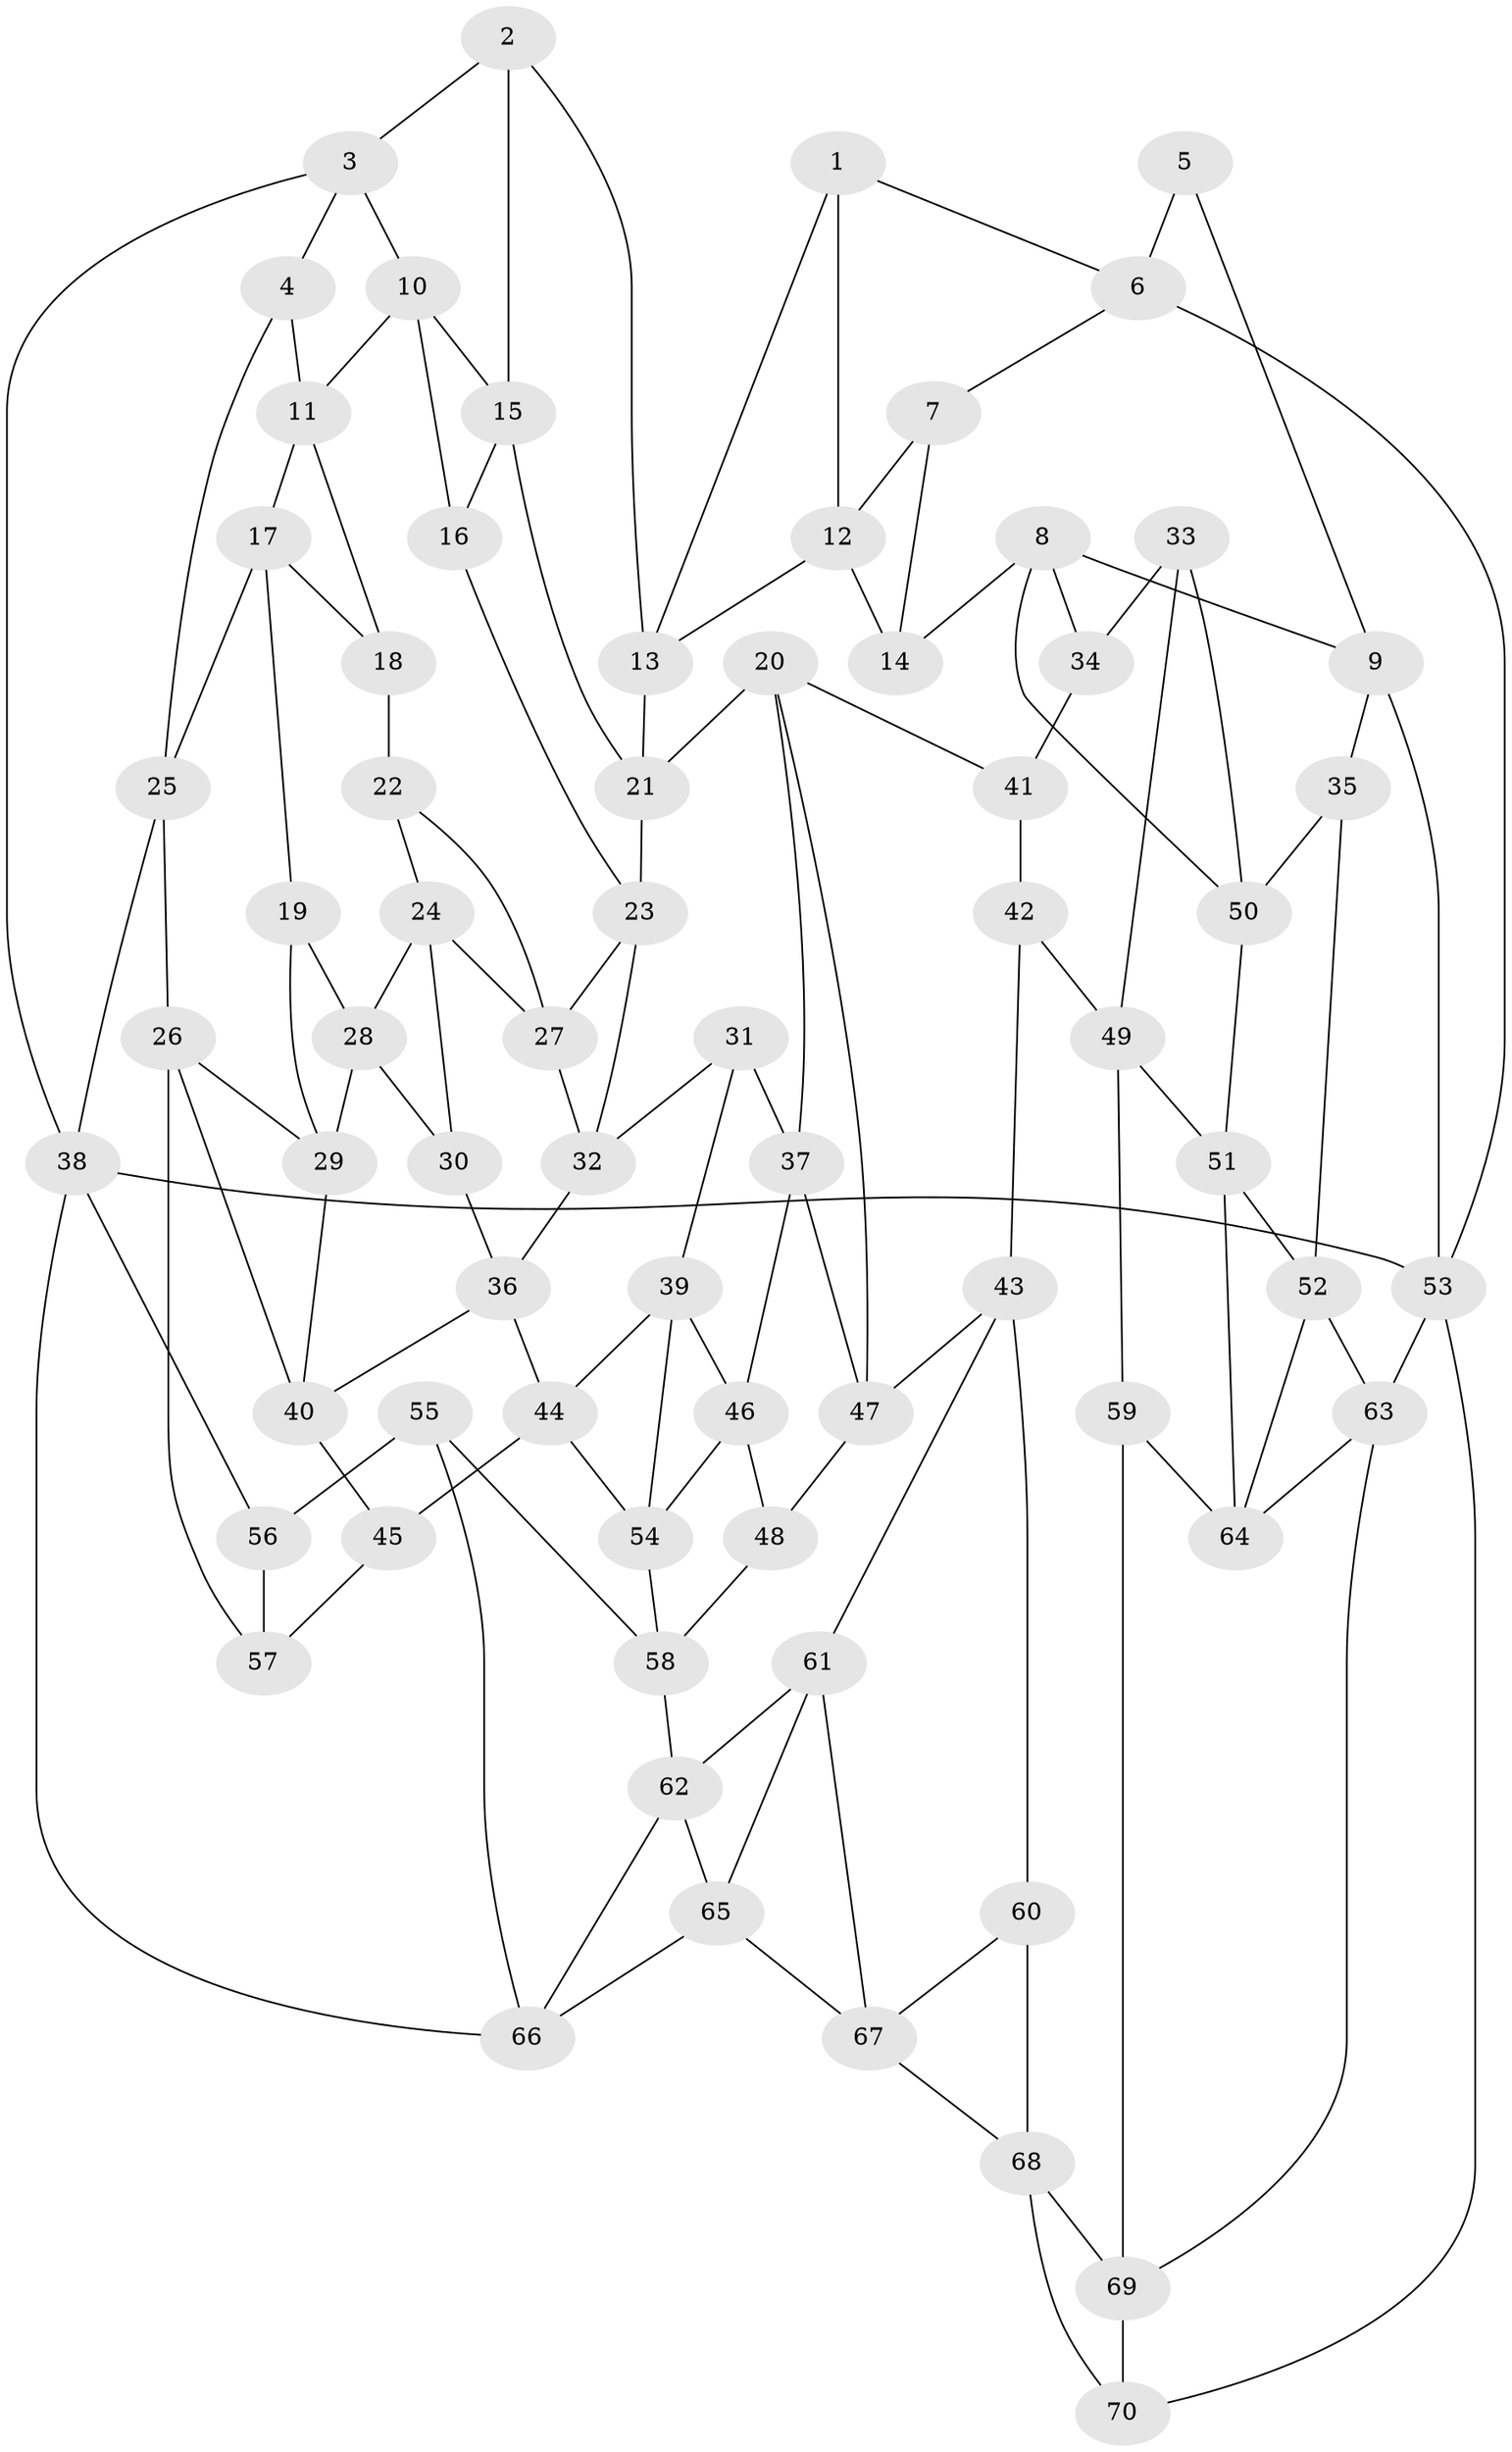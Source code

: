 // original degree distribution, {4: 0.22857142857142856, 5: 0.5214285714285715, 6: 0.22857142857142856, 3: 0.02142857142857143}
// Generated by graph-tools (version 1.1) at 2025/03/03/09/25 03:03:16]
// undirected, 70 vertices, 128 edges
graph export_dot {
graph [start="1"]
  node [color=gray90,style=filled];
  1;
  2;
  3;
  4;
  5;
  6;
  7;
  8;
  9;
  10;
  11;
  12;
  13;
  14;
  15;
  16;
  17;
  18;
  19;
  20;
  21;
  22;
  23;
  24;
  25;
  26;
  27;
  28;
  29;
  30;
  31;
  32;
  33;
  34;
  35;
  36;
  37;
  38;
  39;
  40;
  41;
  42;
  43;
  44;
  45;
  46;
  47;
  48;
  49;
  50;
  51;
  52;
  53;
  54;
  55;
  56;
  57;
  58;
  59;
  60;
  61;
  62;
  63;
  64;
  65;
  66;
  67;
  68;
  69;
  70;
  1 -- 6 [weight=1.0];
  1 -- 12 [weight=1.0];
  1 -- 13 [weight=1.0];
  2 -- 3 [weight=1.0];
  2 -- 13 [weight=1.0];
  2 -- 15 [weight=1.0];
  3 -- 4 [weight=1.0];
  3 -- 10 [weight=1.0];
  3 -- 38 [weight=1.0];
  4 -- 11 [weight=1.0];
  4 -- 25 [weight=1.0];
  5 -- 6 [weight=1.0];
  5 -- 9 [weight=1.0];
  6 -- 7 [weight=1.0];
  6 -- 53 [weight=1.0];
  7 -- 12 [weight=1.0];
  7 -- 14 [weight=1.0];
  8 -- 9 [weight=1.0];
  8 -- 14 [weight=1.0];
  8 -- 34 [weight=1.0];
  8 -- 50 [weight=1.0];
  9 -- 35 [weight=1.0];
  9 -- 53 [weight=1.0];
  10 -- 11 [weight=1.0];
  10 -- 15 [weight=1.0];
  10 -- 16 [weight=1.0];
  11 -- 17 [weight=1.0];
  11 -- 18 [weight=1.0];
  12 -- 13 [weight=1.0];
  12 -- 14 [weight=1.0];
  13 -- 21 [weight=1.0];
  15 -- 16 [weight=1.0];
  15 -- 21 [weight=1.0];
  16 -- 23 [weight=1.0];
  17 -- 18 [weight=1.0];
  17 -- 19 [weight=1.0];
  17 -- 25 [weight=1.0];
  18 -- 22 [weight=2.0];
  19 -- 28 [weight=1.0];
  19 -- 29 [weight=1.0];
  20 -- 21 [weight=1.0];
  20 -- 37 [weight=1.0];
  20 -- 41 [weight=1.0];
  20 -- 47 [weight=1.0];
  21 -- 23 [weight=1.0];
  22 -- 24 [weight=1.0];
  22 -- 27 [weight=1.0];
  23 -- 27 [weight=1.0];
  23 -- 32 [weight=1.0];
  24 -- 27 [weight=1.0];
  24 -- 28 [weight=1.0];
  24 -- 30 [weight=1.0];
  25 -- 26 [weight=1.0];
  25 -- 38 [weight=1.0];
  26 -- 29 [weight=1.0];
  26 -- 40 [weight=1.0];
  26 -- 57 [weight=1.0];
  27 -- 32 [weight=1.0];
  28 -- 29 [weight=1.0];
  28 -- 30 [weight=1.0];
  29 -- 40 [weight=1.0];
  30 -- 36 [weight=1.0];
  31 -- 32 [weight=1.0];
  31 -- 37 [weight=1.0];
  31 -- 39 [weight=1.0];
  32 -- 36 [weight=1.0];
  33 -- 34 [weight=1.0];
  33 -- 49 [weight=1.0];
  33 -- 50 [weight=1.0];
  34 -- 41 [weight=2.0];
  35 -- 50 [weight=1.0];
  35 -- 52 [weight=1.0];
  36 -- 40 [weight=1.0];
  36 -- 44 [weight=1.0];
  37 -- 46 [weight=1.0];
  37 -- 47 [weight=1.0];
  38 -- 53 [weight=2.0];
  38 -- 56 [weight=1.0];
  38 -- 66 [weight=1.0];
  39 -- 44 [weight=1.0];
  39 -- 46 [weight=1.0];
  39 -- 54 [weight=1.0];
  40 -- 45 [weight=1.0];
  41 -- 42 [weight=1.0];
  42 -- 43 [weight=1.0];
  42 -- 49 [weight=1.0];
  43 -- 47 [weight=1.0];
  43 -- 60 [weight=1.0];
  43 -- 61 [weight=1.0];
  44 -- 45 [weight=1.0];
  44 -- 54 [weight=1.0];
  45 -- 57 [weight=1.0];
  46 -- 48 [weight=1.0];
  46 -- 54 [weight=1.0];
  47 -- 48 [weight=1.0];
  48 -- 58 [weight=1.0];
  49 -- 51 [weight=1.0];
  49 -- 59 [weight=1.0];
  50 -- 51 [weight=1.0];
  51 -- 52 [weight=1.0];
  51 -- 64 [weight=1.0];
  52 -- 63 [weight=1.0];
  52 -- 64 [weight=1.0];
  53 -- 63 [weight=1.0];
  53 -- 70 [weight=1.0];
  54 -- 58 [weight=1.0];
  55 -- 56 [weight=1.0];
  55 -- 58 [weight=1.0];
  55 -- 66 [weight=1.0];
  56 -- 57 [weight=2.0];
  58 -- 62 [weight=1.0];
  59 -- 64 [weight=1.0];
  59 -- 69 [weight=1.0];
  60 -- 67 [weight=1.0];
  60 -- 68 [weight=1.0];
  61 -- 62 [weight=1.0];
  61 -- 65 [weight=1.0];
  61 -- 67 [weight=1.0];
  62 -- 65 [weight=1.0];
  62 -- 66 [weight=1.0];
  63 -- 64 [weight=1.0];
  63 -- 69 [weight=1.0];
  65 -- 66 [weight=1.0];
  65 -- 67 [weight=1.0];
  67 -- 68 [weight=1.0];
  68 -- 69 [weight=1.0];
  68 -- 70 [weight=1.0];
  69 -- 70 [weight=1.0];
}
